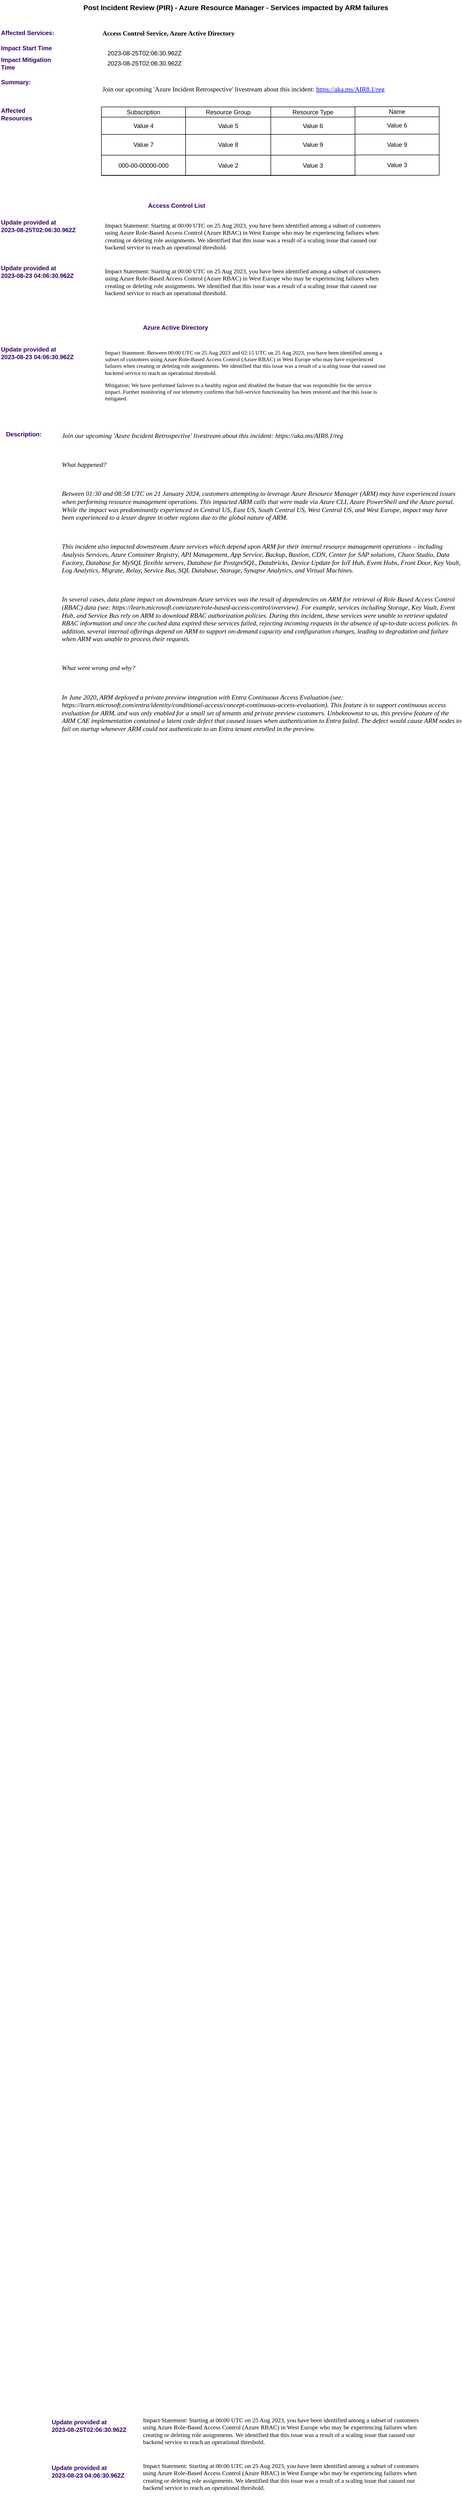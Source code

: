 <mxfile version="22.1.2" type="device">
  <diagram name="Page-1" id="uQu5LfySD4usuMRrbiK6">
    <mxGraphModel dx="1697" dy="1265" grid="0" gridSize="10" guides="1" tooltips="1" connect="1" arrows="1" fold="1" page="1" pageScale="1" pageWidth="850" pageHeight="1100" math="0" shadow="0">
      <root>
        <mxCell id="0" />
        <mxCell id="1" parent="0" />
        <mxCell id="stc5pnTG8elvpdlf7ydB-2" value="Post Incident Review (PIR) - Azure Resource Manager - Services impacted by ARM failures" style="text;html=1;strokeColor=none;fillColor=none;align=center;verticalAlign=middle;whiteSpace=wrap;rounded=0;fontStyle=1;fontSize=14;" parent="1" vertex="1">
          <mxGeometry x="150" y="90" width="650" height="30" as="geometry" />
        </mxCell>
        <mxCell id="stc5pnTG8elvpdlf7ydB-4" value="&lt;span style=&quot;font-family: &amp;quot;Times New Roman&amp;quot;; font-size: 13px;&quot;&gt;Join our upcoming &#39;Azure Incident Retrospective&#39; livestream about this incident:&amp;nbsp;&lt;/span&gt;&lt;a style=&quot;font-family: &amp;quot;Times New Roman&amp;quot;; font-size: 13px;&quot; target=&quot;\&amp;quot;_blank\&amp;quot;&quot; href=&quot;https://codebeautify.org/%22https://aka.ms/AIR8.1/reg/%22&quot;&gt;https://aka.ms/AIR8.1/reg&lt;/a&gt;&lt;span style=&quot;font-family: &amp;quot;Times New Roman&amp;quot;; font-size: 13px;&quot;&gt;&amp;nbsp;&lt;/span&gt;" style="text;html=1;strokeColor=none;fillColor=none;align=left;verticalAlign=middle;whiteSpace=wrap;rounded=0;fontStyle=0;fontSize=13;" parent="1" vertex="1">
          <mxGeometry x="210" y="250" width="680" height="30" as="geometry" />
        </mxCell>
        <mxCell id="stc5pnTG8elvpdlf7ydB-5" value="Summary:" style="text;html=1;strokeColor=none;fillColor=none;align=left;verticalAlign=middle;whiteSpace=wrap;rounded=0;fontStyle=1;fontColor=#330066;" parent="1" vertex="1">
          <mxGeometry x="10" y="237" width="60" height="30" as="geometry" />
        </mxCell>
        <mxCell id="stc5pnTG8elvpdlf7ydB-6" value="&lt;p style=&quot;font-size: 13px;&quot;&gt;&lt;font face=&quot;Times New Roman&quot; style=&quot;font-size: 13px;&quot;&gt;&lt;i style=&quot;font-size: 13px;&quot;&gt;Join our upcoming &#39;Azure Incident Retrospective&#39; livestream about this incident: https://aka.ms/AIR8.1/reg&amp;nbsp;&lt;/i&gt;&lt;/font&gt;&lt;/p&gt;&lt;p style=&quot;font-size: 13px;&quot;&gt;&lt;font face=&quot;Times New Roman&quot; style=&quot;font-size: 13px;&quot;&gt;&lt;i style=&quot;font-size: 13px;&quot;&gt;&lt;br style=&quot;font-size: 13px;&quot;&gt;&lt;/i&gt;&lt;/font&gt;&lt;/p&gt;&lt;p style=&quot;font-size: 13px;&quot;&gt;&lt;font face=&quot;Times New Roman&quot; style=&quot;font-size: 13px;&quot;&gt;&lt;i style=&quot;font-size: 13px;&quot;&gt;What happened?&amp;nbsp;&lt;/i&gt;&lt;/font&gt;&lt;/p&gt;&lt;p style=&quot;font-size: 13px;&quot;&gt;&lt;font face=&quot;Times New Roman&quot; style=&quot;font-size: 13px;&quot;&gt;&lt;i style=&quot;font-size: 13px;&quot;&gt;&lt;br style=&quot;font-size: 13px;&quot;&gt;&lt;/i&gt;&lt;/font&gt;&lt;/p&gt;&lt;p style=&quot;font-size: 13px;&quot;&gt;&lt;font face=&quot;Times New Roman&quot; style=&quot;font-size: 13px;&quot;&gt;&lt;i style=&quot;font-size: 13px;&quot;&gt;Between 01:30 and 08:58 UTC on 21 January 2024, customers attempting to leverage Azure Resource Manager (ARM) may have experienced issues when performing resource management operations. This impacted ARM calls that were made via Azure CLI, Azure PowerShell and the Azure portal. While the impact was predominantly experienced in Central US, East US, South Central US, West Central US, and West Europe, impact may have been experienced to a lesser degree in other regions due to the global nature of ARM.&lt;/i&gt;&lt;/font&gt;&lt;/p&gt;&lt;p style=&quot;font-size: 13px;&quot;&gt;&lt;font face=&quot;Times New Roman&quot; style=&quot;font-size: 13px;&quot;&gt;&lt;i style=&quot;font-size: 13px;&quot;&gt;&lt;br style=&quot;font-size: 13px;&quot;&gt;&lt;/i&gt;&lt;/font&gt;&lt;/p&gt;&lt;p style=&quot;font-size: 13px;&quot;&gt;&lt;font face=&quot;Times New Roman&quot; style=&quot;font-size: 13px;&quot;&gt;&lt;i style=&quot;font-size: 13px;&quot;&gt;This incident also impacted downstream Azure services which depend upon ARM for their internal resource management operations – including Analysis Services, Azure Container Registry, API Management, App Service, Backup, Bastion, CDN, Center for SAP solutions, Chaos Studio, Data Factory, Database for MySQL flexible servers, Database for PostgreSQL, Databricks, Device Update for IoT Hub, Event Hubs, Front Door, Key Vault, Log Analytics, Migrate, Relay, Service Bus, SQL Database, Storage, Synapse Analytics, and Virtual Machines.&amp;nbsp;&lt;/i&gt;&lt;/font&gt;&lt;/p&gt;&lt;p style=&quot;font-size: 13px;&quot;&gt;&lt;font face=&quot;Times New Roman&quot; style=&quot;font-size: 13px;&quot;&gt;&lt;i style=&quot;font-size: 13px;&quot;&gt;&lt;br style=&quot;font-size: 13px;&quot;&gt;&lt;/i&gt;&lt;/font&gt;&lt;/p&gt;&lt;p style=&quot;font-size: 13px;&quot;&gt;&lt;font face=&quot;Times New Roman&quot; style=&quot;font-size: 13px;&quot;&gt;&lt;i style=&quot;font-size: 13px;&quot;&gt;In several cases, data plane impact on downstream Azure services was the result of dependencies on ARM for retrieval of Role Based Access Control (RBAC) data (see: https://learn.microsoft.com/azure/role-based-access-control/overview). For example, services including Storage, Key Vault, Event Hub, and Service Bus rely on ARM to download RBAC authorization policies. During this incident, these services were unable to retrieve updated RBAC information and once the cached data expired these services failed, rejecting incoming requests in the absence of up-to-date access policies. In addition, several internal offerings depend on ARM to support on-demand capacity and configuration changes, leading to degradation and failure when ARM was unable to process their requests.&amp;nbsp;&lt;/i&gt;&lt;/font&gt;&lt;/p&gt;&lt;p style=&quot;font-size: 13px;&quot;&gt;&lt;font face=&quot;Times New Roman&quot; style=&quot;font-size: 13px;&quot;&gt;&lt;i style=&quot;font-size: 13px;&quot;&gt;&lt;br style=&quot;font-size: 13px;&quot;&gt;&lt;/i&gt;&lt;/font&gt;&lt;/p&gt;&lt;p style=&quot;font-size: 13px;&quot;&gt;&lt;font face=&quot;Times New Roman&quot; style=&quot;font-size: 13px;&quot;&gt;&lt;i style=&quot;font-size: 13px;&quot;&gt;What went wrong and why?&amp;nbsp;&lt;/i&gt;&lt;/font&gt;&lt;/p&gt;&lt;p style=&quot;font-size: 13px;&quot;&gt;&lt;font face=&quot;Times New Roman&quot; style=&quot;font-size: 13px;&quot;&gt;&lt;i style=&quot;font-size: 13px;&quot;&gt;&lt;br style=&quot;font-size: 13px;&quot;&gt;&lt;/i&gt;&lt;/font&gt;&lt;/p&gt;&lt;p style=&quot;font-size: 13px;&quot;&gt;&lt;font face=&quot;Times New Roman&quot; style=&quot;font-size: 13px;&quot;&gt;&lt;i style=&quot;font-size: 13px;&quot;&gt;In June 2020, ARM deployed a private preview integration with Entra Continuous Access Evaluation (see: https://learn.microsoft.com/entra/identity/conditional-access/concept-continuous-access-evaluation). This feature is to support continuous access evaluation for ARM, and was only enabled for a small set of tenants and private preview customers. Unbeknownst to us, this preview feature of the ARM CAE implementation contained a latent code defect that caused issues when authentication to Entra failed. The defect would cause ARM nodes to fail on startup whenever ARM could not authenticate to an Entra tenant enrolled in the preview.&amp;nbsp;&lt;/i&gt;&lt;/font&gt;&lt;/p&gt;" style="text;whiteSpace=wrap;html=1;fontSize=13;" parent="1" vertex="1">
          <mxGeometry x="130" y="920" width="790" height="640" as="geometry" />
        </mxCell>
        <mxCell id="stc5pnTG8elvpdlf7ydB-7" value="Description:" style="text;html=1;strokeColor=none;fillColor=none;align=left;verticalAlign=middle;whiteSpace=wrap;rounded=0;fontStyle=1;fontColor=#330066;" parent="1" vertex="1">
          <mxGeometry x="20" y="930" width="60" height="30" as="geometry" />
        </mxCell>
        <mxCell id="stc5pnTG8elvpdlf7ydB-8" value="Affected Services:" style="text;html=1;strokeColor=none;fillColor=none;align=left;verticalAlign=middle;whiteSpace=wrap;rounded=0;fontStyle=1;fontColor=#330066;" parent="1" vertex="1">
          <mxGeometry x="10" y="140" width="120" height="30" as="geometry" />
        </mxCell>
        <mxCell id="stc5pnTG8elvpdlf7ydB-10" value="&lt;font face=&quot;Times New Roman&quot; style=&quot;font-size: 13px;&quot;&gt;Access Control Service, Azure Active Directory&lt;/font&gt;" style="text;html=1;strokeColor=none;fillColor=none;align=left;verticalAlign=middle;whiteSpace=wrap;rounded=0;fontStyle=1;fontSize=13;" parent="1" vertex="1">
          <mxGeometry x="210" y="140" width="500" height="30" as="geometry" />
        </mxCell>
        <mxCell id="stc5pnTG8elvpdlf7ydB-13" value="Impact Start Time" style="text;html=1;strokeColor=none;fillColor=none;align=left;verticalAlign=middle;whiteSpace=wrap;rounded=0;fontStyle=1;fontColor=#330066;" parent="1" vertex="1">
          <mxGeometry x="10" y="170" width="110" height="30" as="geometry" />
        </mxCell>
        <mxCell id="stc5pnTG8elvpdlf7ydB-15" value="Impact Mitigation Time" style="text;html=1;strokeColor=none;fillColor=none;align=left;verticalAlign=middle;whiteSpace=wrap;rounded=0;fontStyle=1;fontColor=#330066;" parent="1" vertex="1">
          <mxGeometry x="10" y="200" width="110" height="30" as="geometry" />
        </mxCell>
        <mxCell id="stc5pnTG8elvpdlf7ydB-18" value="2023-08-25T02:06:30.962Z" style="text;html=1;strokeColor=none;fillColor=none;align=center;verticalAlign=middle;whiteSpace=wrap;rounded=0;" parent="1" vertex="1">
          <mxGeometry x="200" y="180" width="190" height="30" as="geometry" />
        </mxCell>
        <mxCell id="stc5pnTG8elvpdlf7ydB-19" value="2023-08-25T02:06:30.962Z" style="text;html=1;strokeColor=none;fillColor=none;align=center;verticalAlign=middle;whiteSpace=wrap;rounded=0;" parent="1" vertex="1">
          <mxGeometry x="200" y="200" width="190" height="30" as="geometry" />
        </mxCell>
        <mxCell id="stc5pnTG8elvpdlf7ydB-28" value="Update provided at&lt;br&gt;2023-08-25T02:06:30.962Z" style="text;html=1;strokeColor=none;fillColor=none;align=left;verticalAlign=middle;whiteSpace=wrap;rounded=0;fontStyle=1;fontColor=#330066;" parent="1" vertex="1">
          <mxGeometry x="110" y="4850" width="190" height="30" as="geometry" />
        </mxCell>
        <mxCell id="stc5pnTG8elvpdlf7ydB-29" value="&lt;span style=&quot;color: rgb(0, 0, 0); font-family: &amp;quot;Times New Roman&amp;quot;; font-size: 12px; font-style: normal; font-variant-ligatures: normal; font-variant-caps: normal; font-weight: 400; letter-spacing: normal; orphans: 2; text-align: start; text-indent: 0px; text-transform: none; widows: 2; word-spacing: 0px; -webkit-text-stroke-width: 0px; text-decoration-thickness: initial; text-decoration-style: initial; text-decoration-color: initial; float: none; display: inline !important;&quot;&gt;Impact Statement: Starting at 00:00 UTC on 25 Aug 2023, you have been identified among a subset of customers using Azure Role-Based Access Control (Azure RBAC) in West Europe who may be experiencing failures when creating or deleting role assignments. We identified that this issue was a result of a scaling issue that caused our backend service to reach an operational threshold.&lt;/span&gt;" style="text;whiteSpace=wrap;html=1;fontSize=12;" parent="1" vertex="1">
          <mxGeometry x="290" y="4840" width="560" height="80" as="geometry" />
        </mxCell>
        <mxCell id="stc5pnTG8elvpdlf7ydB-30" value="Update provided at&lt;br&gt;2023-08-23 04:06:30.962Z" style="text;html=1;strokeColor=none;fillColor=none;align=left;verticalAlign=middle;whiteSpace=wrap;rounded=0;fontStyle=1;fontColor=#330066;" parent="1" vertex="1">
          <mxGeometry x="110" y="4940" width="190" height="30" as="geometry" />
        </mxCell>
        <mxCell id="stc5pnTG8elvpdlf7ydB-31" value="&lt;span style=&quot;color: rgb(0, 0, 0); font-family: &amp;quot;Times New Roman&amp;quot;; font-size: 12px; font-style: normal; font-variant-ligatures: normal; font-variant-caps: normal; font-weight: 400; letter-spacing: normal; orphans: 2; text-align: start; text-indent: 0px; text-transform: none; widows: 2; word-spacing: 0px; -webkit-text-stroke-width: 0px; text-decoration-thickness: initial; text-decoration-style: initial; text-decoration-color: initial; float: none; display: inline !important;&quot;&gt;Impact Statement: Starting at 00:00 UTC on 25 Aug 2023, you have been identified among a subset of customers using Azure Role-Based Access Control (Azure RBAC) in West Europe who may be experiencing failures when creating or deleting role assignments. We identified that this issue was a result of a scaling issue that caused our backend service to reach an operational threshold.&lt;/span&gt;" style="text;whiteSpace=wrap;html=1;fontSize=12;" parent="1" vertex="1">
          <mxGeometry x="290" y="4930" width="560" height="80" as="geometry" />
        </mxCell>
        <mxCell id="stc5pnTG8elvpdlf7ydB-41" value="Update provided at&lt;br&gt;2023-08-25T02:06:30.962Z" style="text;html=1;strokeColor=none;fillColor=none;align=left;verticalAlign=middle;whiteSpace=wrap;rounded=0;fontStyle=1;fontColor=#330066;" parent="1" vertex="1">
          <mxGeometry x="10" y="520" width="190" height="30" as="geometry" />
        </mxCell>
        <mxCell id="stc5pnTG8elvpdlf7ydB-42" value="&lt;span style=&quot;color: rgb(0, 0, 0); font-family: &amp;quot;Times New Roman&amp;quot;; font-size: 12px; font-style: normal; font-variant-ligatures: normal; font-variant-caps: normal; font-weight: 400; letter-spacing: normal; orphans: 2; text-align: start; text-indent: 0px; text-transform: none; widows: 2; word-spacing: 0px; -webkit-text-stroke-width: 0px; text-decoration-thickness: initial; text-decoration-style: initial; text-decoration-color: initial; float: none; display: inline !important;&quot;&gt;Impact Statement: Starting at 00:00 UTC on 25 Aug 2023, you have been identified among a subset of customers using Azure Role-Based Access Control (Azure RBAC) in West Europe who may be experiencing failures when creating or deleting role assignments. We identified that this issue was a result of a scaling issue that caused our backend service to reach an operational threshold.&lt;/span&gt;" style="text;whiteSpace=wrap;html=1;fontSize=12;" parent="1" vertex="1">
          <mxGeometry x="215" y="520" width="560" height="80" as="geometry" />
        </mxCell>
        <mxCell id="stc5pnTG8elvpdlf7ydB-43" value="Update provided at&lt;br&gt;2023-08-23 04:06:30.962Z" style="text;html=1;strokeColor=none;fillColor=none;align=left;verticalAlign=middle;whiteSpace=wrap;rounded=0;fontStyle=1;fontColor=#330066;" parent="1" vertex="1">
          <mxGeometry x="10" y="610" width="190" height="30" as="geometry" />
        </mxCell>
        <mxCell id="stc5pnTG8elvpdlf7ydB-44" value="&lt;span style=&quot;color: rgb(0, 0, 0); font-family: &amp;quot;Times New Roman&amp;quot;; font-size: 12px; font-style: normal; font-variant-ligatures: normal; font-variant-caps: normal; font-weight: 400; letter-spacing: normal; orphans: 2; text-align: start; text-indent: 0px; text-transform: none; widows: 2; word-spacing: 0px; -webkit-text-stroke-width: 0px; text-decoration-thickness: initial; text-decoration-style: initial; text-decoration-color: initial; float: none; display: inline !important;&quot;&gt;Impact Statement: Starting at 00:00 UTC on 25 Aug 2023, you have been identified among a subset of customers using Azure Role-Based Access Control (Azure RBAC) in West Europe who may be experiencing failures when creating or deleting role assignments. We identified that this issue was a result of a scaling issue that caused our backend service to reach an operational threshold.&lt;/span&gt;" style="text;whiteSpace=wrap;html=1;fontSize=12;" parent="1" vertex="1">
          <mxGeometry x="215" y="610" width="560" height="80" as="geometry" />
        </mxCell>
        <mxCell id="stc5pnTG8elvpdlf7ydB-45" value="Access Control List" style="text;html=1;strokeColor=none;fillColor=none;align=left;verticalAlign=middle;whiteSpace=wrap;rounded=0;fontStyle=1;fontColor=#330066;" parent="1" vertex="1">
          <mxGeometry x="300" y="480" width="190" height="30" as="geometry" />
        </mxCell>
        <mxCell id="stc5pnTG8elvpdlf7ydB-46" value="Azure Active Directory" style="text;html=1;strokeColor=none;fillColor=none;align=left;verticalAlign=middle;whiteSpace=wrap;rounded=0;fontStyle=1;fontColor=#330066;" parent="1" vertex="1">
          <mxGeometry x="290" y="720" width="190" height="30" as="geometry" />
        </mxCell>
        <mxCell id="stc5pnTG8elvpdlf7ydB-47" value="&lt;p style=&quot;color: rgb(0, 0, 0); font-family: &amp;quot;Times New Roman&amp;quot;; font-size: 11px; font-style: normal; font-variant-ligatures: normal; font-variant-caps: normal; font-weight: 400; letter-spacing: normal; orphans: 2; text-align: start; text-indent: 0px; text-transform: none; widows: 2; word-spacing: 0px; -webkit-text-stroke-width: 0px; text-decoration-thickness: initial; text-decoration-style: initial; text-decoration-color: initial;&quot;&gt;Impact Statement: Between 00:00 UTC on 25 Aug 2023 and 02:15 UTC on 25 Aug 2023, you have been identified among a subset of customers using Azure Role-Based Access Control (Azure RBAC) in West Europe who may have experienced failures when creating or deleting role assignments. We identified that this issue was a result of a scaling issue that caused our backend service to reach an operational threshold.&lt;/p&gt;&lt;p style=&quot;color: rgb(0, 0, 0); font-family: &amp;quot;Times New Roman&amp;quot;; font-size: 11px; font-style: normal; font-variant-ligatures: normal; font-variant-caps: normal; font-weight: 400; letter-spacing: normal; orphans: 2; text-align: start; text-indent: 0px; text-transform: none; widows: 2; word-spacing: 0px; -webkit-text-stroke-width: 0px; text-decoration-thickness: initial; text-decoration-style: initial; text-decoration-color: initial;&quot;&gt;Mitigation: We have performed failover to a healthy region and disabled the feature that was responsible for the service impact. Further monitoring of our telemetry confirms that full-service functionality has been restored and that this issue is mitigated.&lt;/p&gt;" style="text;whiteSpace=wrap;html=1;fontSize=11;" parent="1" vertex="1">
          <mxGeometry x="215" y="760" width="560" height="140" as="geometry" />
        </mxCell>
        <mxCell id="stc5pnTG8elvpdlf7ydB-48" value="Update provided at&lt;br&gt;2023-08-23 04:06:30.962Z" style="text;html=1;strokeColor=none;fillColor=none;align=left;verticalAlign=middle;whiteSpace=wrap;rounded=0;fontStyle=1;fontColor=#330066;" parent="1" vertex="1">
          <mxGeometry x="10" y="770" width="190" height="30" as="geometry" />
        </mxCell>
        <mxCell id="stc5pnTG8elvpdlf7ydB-62" value="" style="childLayout=tableLayout;recursiveResize=0;shadow=0;fillColor=none;" parent="1" vertex="1">
          <mxGeometry x="210" y="300.5" width="500" height="134.5" as="geometry" />
        </mxCell>
        <mxCell id="stc5pnTG8elvpdlf7ydB-63" value="" style="shape=tableRow;horizontal=0;startSize=0;swimlaneHead=0;swimlaneBody=0;top=0;left=0;bottom=0;right=0;dropTarget=0;collapsible=0;recursiveResize=0;expand=0;fontStyle=0;fillColor=none;strokeColor=inherit;" parent="stc5pnTG8elvpdlf7ydB-62" vertex="1">
          <mxGeometry width="500" height="20" as="geometry" />
        </mxCell>
        <mxCell id="stc5pnTG8elvpdlf7ydB-64" value="Subscription" style="connectable=0;recursiveResize=0;strokeColor=inherit;fillColor=none;align=center;whiteSpace=wrap;html=1;" parent="stc5pnTG8elvpdlf7ydB-63" vertex="1">
          <mxGeometry width="166" height="20" as="geometry">
            <mxRectangle width="166" height="20" as="alternateBounds" />
          </mxGeometry>
        </mxCell>
        <mxCell id="stc5pnTG8elvpdlf7ydB-65" value="Resource Group" style="connectable=0;recursiveResize=0;strokeColor=inherit;fillColor=none;align=center;whiteSpace=wrap;html=1;" parent="stc5pnTG8elvpdlf7ydB-63" vertex="1">
          <mxGeometry x="166" width="168" height="20" as="geometry">
            <mxRectangle width="168" height="20" as="alternateBounds" />
          </mxGeometry>
        </mxCell>
        <mxCell id="stc5pnTG8elvpdlf7ydB-66" value="Resource Type" style="connectable=0;recursiveResize=0;strokeColor=inherit;fillColor=none;align=center;whiteSpace=wrap;html=1;" parent="stc5pnTG8elvpdlf7ydB-63" vertex="1">
          <mxGeometry x="334" width="166" height="20" as="geometry">
            <mxRectangle width="166" height="20" as="alternateBounds" />
          </mxGeometry>
        </mxCell>
        <mxCell id="stc5pnTG8elvpdlf7ydB-67" style="shape=tableRow;horizontal=0;startSize=0;swimlaneHead=0;swimlaneBody=0;top=0;left=0;bottom=0;right=0;dropTarget=0;collapsible=0;recursiveResize=0;expand=0;fontStyle=0;fillColor=none;strokeColor=inherit;" parent="stc5pnTG8elvpdlf7ydB-62" vertex="1">
          <mxGeometry y="20" width="500" height="34" as="geometry" />
        </mxCell>
        <mxCell id="stc5pnTG8elvpdlf7ydB-68" value="Value 4" style="connectable=0;recursiveResize=0;strokeColor=inherit;fillColor=none;align=center;whiteSpace=wrap;html=1;" parent="stc5pnTG8elvpdlf7ydB-67" vertex="1">
          <mxGeometry width="166" height="34" as="geometry">
            <mxRectangle width="166" height="34" as="alternateBounds" />
          </mxGeometry>
        </mxCell>
        <mxCell id="stc5pnTG8elvpdlf7ydB-69" value="Value 5" style="connectable=0;recursiveResize=0;strokeColor=inherit;fillColor=none;align=center;whiteSpace=wrap;html=1;" parent="stc5pnTG8elvpdlf7ydB-67" vertex="1">
          <mxGeometry x="166" width="168" height="34" as="geometry">
            <mxRectangle width="168" height="34" as="alternateBounds" />
          </mxGeometry>
        </mxCell>
        <mxCell id="stc5pnTG8elvpdlf7ydB-70" value="Value 6" style="connectable=0;recursiveResize=0;strokeColor=inherit;fillColor=none;align=center;whiteSpace=wrap;html=1;" parent="stc5pnTG8elvpdlf7ydB-67" vertex="1">
          <mxGeometry x="334" width="166" height="34" as="geometry">
            <mxRectangle width="166" height="34" as="alternateBounds" />
          </mxGeometry>
        </mxCell>
        <mxCell id="stc5pnTG8elvpdlf7ydB-71" style="shape=tableRow;horizontal=0;startSize=0;swimlaneHead=0;swimlaneBody=0;top=0;left=0;bottom=0;right=0;dropTarget=0;collapsible=0;recursiveResize=0;expand=0;fontStyle=0;fillColor=none;strokeColor=inherit;" parent="stc5pnTG8elvpdlf7ydB-62" vertex="1">
          <mxGeometry y="54" width="500" height="41" as="geometry" />
        </mxCell>
        <mxCell id="stc5pnTG8elvpdlf7ydB-72" value="Value 7" style="connectable=0;recursiveResize=0;strokeColor=inherit;fillColor=none;align=center;whiteSpace=wrap;html=1;" parent="stc5pnTG8elvpdlf7ydB-71" vertex="1">
          <mxGeometry width="166" height="41" as="geometry">
            <mxRectangle width="166" height="41" as="alternateBounds" />
          </mxGeometry>
        </mxCell>
        <mxCell id="stc5pnTG8elvpdlf7ydB-73" value="Value 8" style="connectable=0;recursiveResize=0;strokeColor=inherit;fillColor=none;align=center;whiteSpace=wrap;html=1;" parent="stc5pnTG8elvpdlf7ydB-71" vertex="1">
          <mxGeometry x="166" width="168" height="41" as="geometry">
            <mxRectangle width="168" height="41" as="alternateBounds" />
          </mxGeometry>
        </mxCell>
        <mxCell id="stc5pnTG8elvpdlf7ydB-74" value="Value 9" style="connectable=0;recursiveResize=0;strokeColor=inherit;fillColor=none;align=center;whiteSpace=wrap;html=1;" parent="stc5pnTG8elvpdlf7ydB-71" vertex="1">
          <mxGeometry x="334" width="166" height="41" as="geometry">
            <mxRectangle width="166" height="41" as="alternateBounds" />
          </mxGeometry>
        </mxCell>
        <mxCell id="stc5pnTG8elvpdlf7ydB-75" value="" style="shape=tableRow;horizontal=0;startSize=0;swimlaneHead=0;swimlaneBody=0;top=0;left=0;bottom=0;right=0;dropTarget=0;collapsible=0;recursiveResize=0;expand=0;fontStyle=0;fillColor=none;strokeColor=inherit;" parent="stc5pnTG8elvpdlf7ydB-62" vertex="1">
          <mxGeometry y="95" width="500" height="40" as="geometry" />
        </mxCell>
        <mxCell id="stc5pnTG8elvpdlf7ydB-76" value="000-00-00000-000" style="connectable=0;recursiveResize=0;strokeColor=inherit;fillColor=none;align=center;whiteSpace=wrap;html=1;" parent="stc5pnTG8elvpdlf7ydB-75" vertex="1">
          <mxGeometry width="166" height="40" as="geometry">
            <mxRectangle width="166" height="40" as="alternateBounds" />
          </mxGeometry>
        </mxCell>
        <mxCell id="stc5pnTG8elvpdlf7ydB-77" value="Value 2" style="connectable=0;recursiveResize=0;strokeColor=inherit;fillColor=none;align=center;whiteSpace=wrap;html=1;" parent="stc5pnTG8elvpdlf7ydB-75" vertex="1">
          <mxGeometry x="166" width="168" height="40" as="geometry">
            <mxRectangle width="168" height="40" as="alternateBounds" />
          </mxGeometry>
        </mxCell>
        <mxCell id="stc5pnTG8elvpdlf7ydB-78" value="Value 3" style="connectable=0;recursiveResize=0;strokeColor=inherit;fillColor=none;align=center;whiteSpace=wrap;html=1;" parent="stc5pnTG8elvpdlf7ydB-75" vertex="1">
          <mxGeometry x="334" width="166" height="40" as="geometry">
            <mxRectangle width="166" height="40" as="alternateBounds" />
          </mxGeometry>
        </mxCell>
        <mxCell id="stc5pnTG8elvpdlf7ydB-100" value="Name" style="connectable=0;recursiveResize=0;strokeColor=inherit;fillColor=none;align=center;whiteSpace=wrap;html=1;" parent="1" vertex="1">
          <mxGeometry x="710" y="300" width="166" height="20" as="geometry">
            <mxRectangle width="166" height="20" as="alternateBounds" />
          </mxGeometry>
        </mxCell>
        <mxCell id="stc5pnTG8elvpdlf7ydB-101" value="Value 6" style="connectable=0;recursiveResize=0;strokeColor=inherit;fillColor=none;align=center;whiteSpace=wrap;html=1;" parent="1" vertex="1">
          <mxGeometry x="710" y="320" width="166" height="34" as="geometry">
            <mxRectangle width="166" height="34" as="alternateBounds" />
          </mxGeometry>
        </mxCell>
        <mxCell id="stc5pnTG8elvpdlf7ydB-102" value="Value 9" style="connectable=0;recursiveResize=0;strokeColor=inherit;fillColor=none;align=center;whiteSpace=wrap;html=1;" parent="1" vertex="1">
          <mxGeometry x="710" y="354" width="166" height="41" as="geometry">
            <mxRectangle width="166" height="41" as="alternateBounds" />
          </mxGeometry>
        </mxCell>
        <mxCell id="stc5pnTG8elvpdlf7ydB-103" value="Value 3" style="connectable=0;recursiveResize=0;strokeColor=inherit;fillColor=none;align=center;whiteSpace=wrap;html=1;" parent="1" vertex="1">
          <mxGeometry x="710" y="395" width="166" height="40" as="geometry">
            <mxRectangle width="166" height="40" as="alternateBounds" />
          </mxGeometry>
        </mxCell>
        <mxCell id="stc5pnTG8elvpdlf7ydB-104" value="Affected&lt;br&gt;Resources" style="text;html=1;strokeColor=none;fillColor=none;align=left;verticalAlign=middle;whiteSpace=wrap;rounded=0;fontStyle=1;fontColor=#330066;" parent="1" vertex="1">
          <mxGeometry x="10" y="299.5" width="60" height="30" as="geometry" />
        </mxCell>
      </root>
    </mxGraphModel>
  </diagram>
</mxfile>
